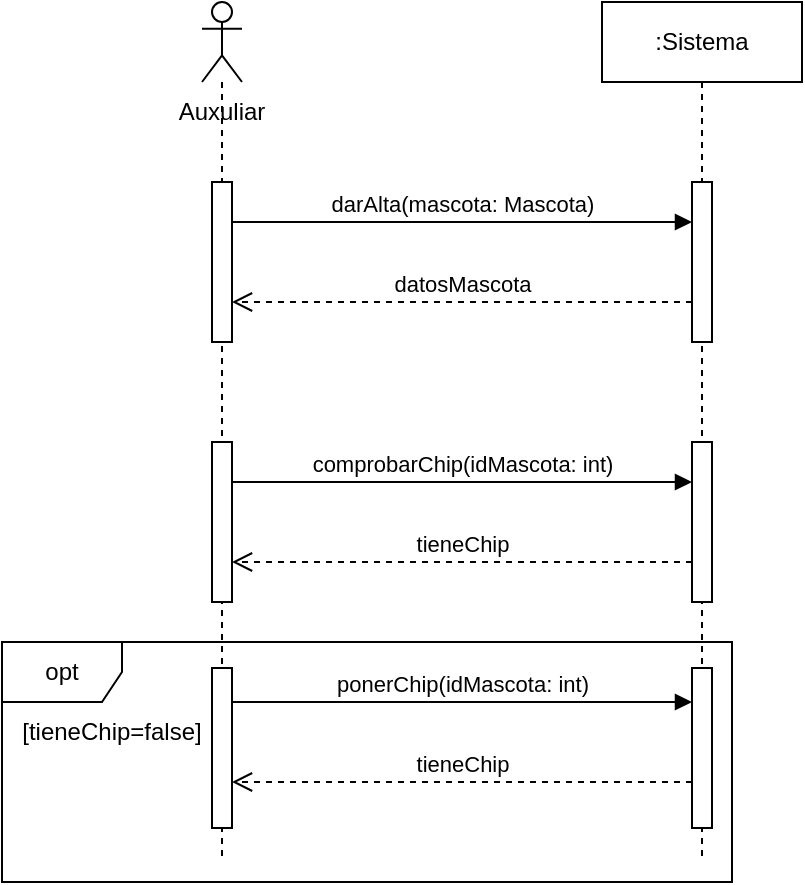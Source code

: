<mxfile version="21.7.5" type="device">
  <diagram name="Página-1" id="FxkEE-kT3ICWTMpoOhSe">
    <mxGraphModel dx="712" dy="827" grid="1" gridSize="10" guides="1" tooltips="1" connect="1" arrows="1" fold="1" page="1" pageScale="1" pageWidth="1169" pageHeight="827" math="0" shadow="0">
      <root>
        <mxCell id="0" />
        <mxCell id="1" parent="0" />
        <mxCell id="raOIpaAq_-ImBvhzz5KV-1" value="" style="shape=umlLifeline;perimeter=lifelinePerimeter;whiteSpace=wrap;html=1;container=1;dropTarget=0;collapsible=0;recursiveResize=0;outlineConnect=0;portConstraint=eastwest;newEdgeStyle={&quot;curved&quot;:0,&quot;rounded&quot;:0};participant=umlActor;" vertex="1" parent="1">
          <mxGeometry x="320" y="40" width="20" height="430" as="geometry" />
        </mxCell>
        <mxCell id="raOIpaAq_-ImBvhzz5KV-4" value="" style="html=1;points=[[0,0,0,0,5],[0,1,0,0,-5],[1,0,0,0,5],[1,1,0,0,-5]];perimeter=orthogonalPerimeter;outlineConnect=0;targetShapes=umlLifeline;portConstraint=eastwest;newEdgeStyle={&quot;curved&quot;:0,&quot;rounded&quot;:0};" vertex="1" parent="raOIpaAq_-ImBvhzz5KV-1">
          <mxGeometry x="5" y="90" width="10" height="80" as="geometry" />
        </mxCell>
        <mxCell id="raOIpaAq_-ImBvhzz5KV-8" value="" style="html=1;points=[[0,0,0,0,5],[0,1,0,0,-5],[1,0,0,0,5],[1,1,0,0,-5]];perimeter=orthogonalPerimeter;outlineConnect=0;targetShapes=umlLifeline;portConstraint=eastwest;newEdgeStyle={&quot;curved&quot;:0,&quot;rounded&quot;:0};" vertex="1" parent="raOIpaAq_-ImBvhzz5KV-1">
          <mxGeometry x="5" y="220" width="10" height="80" as="geometry" />
        </mxCell>
        <mxCell id="raOIpaAq_-ImBvhzz5KV-12" value="" style="html=1;points=[[0,0,0,0,5],[0,1,0,0,-5],[1,0,0,0,5],[1,1,0,0,-5]];perimeter=orthogonalPerimeter;outlineConnect=0;targetShapes=umlLifeline;portConstraint=eastwest;newEdgeStyle={&quot;curved&quot;:0,&quot;rounded&quot;:0};" vertex="1" parent="raOIpaAq_-ImBvhzz5KV-1">
          <mxGeometry x="5" y="333" width="10" height="80" as="geometry" />
        </mxCell>
        <mxCell id="raOIpaAq_-ImBvhzz5KV-2" value=":Sistema" style="shape=umlLifeline;perimeter=lifelinePerimeter;whiteSpace=wrap;html=1;container=1;dropTarget=0;collapsible=0;recursiveResize=0;outlineConnect=0;portConstraint=eastwest;newEdgeStyle={&quot;curved&quot;:0,&quot;rounded&quot;:0};" vertex="1" parent="1">
          <mxGeometry x="520" y="40" width="100" height="430" as="geometry" />
        </mxCell>
        <mxCell id="raOIpaAq_-ImBvhzz5KV-5" value="" style="html=1;points=[[0,0,0,0,5],[0,1,0,0,-5],[1,0,0,0,5],[1,1,0,0,-5]];perimeter=orthogonalPerimeter;outlineConnect=0;targetShapes=umlLifeline;portConstraint=eastwest;newEdgeStyle={&quot;curved&quot;:0,&quot;rounded&quot;:0};" vertex="1" parent="raOIpaAq_-ImBvhzz5KV-2">
          <mxGeometry x="45" y="90" width="10" height="80" as="geometry" />
        </mxCell>
        <mxCell id="raOIpaAq_-ImBvhzz5KV-9" value="" style="html=1;points=[[0,0,0,0,5],[0,1,0,0,-5],[1,0,0,0,5],[1,1,0,0,-5]];perimeter=orthogonalPerimeter;outlineConnect=0;targetShapes=umlLifeline;portConstraint=eastwest;newEdgeStyle={&quot;curved&quot;:0,&quot;rounded&quot;:0};" vertex="1" parent="raOIpaAq_-ImBvhzz5KV-2">
          <mxGeometry x="45" y="220" width="10" height="80" as="geometry" />
        </mxCell>
        <mxCell id="raOIpaAq_-ImBvhzz5KV-13" value="" style="html=1;points=[[0,0,0,0,5],[0,1,0,0,-5],[1,0,0,0,5],[1,1,0,0,-5]];perimeter=orthogonalPerimeter;outlineConnect=0;targetShapes=umlLifeline;portConstraint=eastwest;newEdgeStyle={&quot;curved&quot;:0,&quot;rounded&quot;:0};" vertex="1" parent="raOIpaAq_-ImBvhzz5KV-2">
          <mxGeometry x="45" y="333" width="10" height="80" as="geometry" />
        </mxCell>
        <mxCell id="raOIpaAq_-ImBvhzz5KV-3" value="Auxuliar" style="text;html=1;strokeColor=none;fillColor=none;align=center;verticalAlign=middle;whiteSpace=wrap;rounded=0;" vertex="1" parent="1">
          <mxGeometry x="300" y="80" width="60" height="30" as="geometry" />
        </mxCell>
        <mxCell id="raOIpaAq_-ImBvhzz5KV-6" value="darAlta(mascota: Mascota)" style="html=1;verticalAlign=bottom;endArrow=block;curved=0;rounded=0;" edge="1" parent="1">
          <mxGeometry width="80" relative="1" as="geometry">
            <mxPoint x="335" y="150" as="sourcePoint" />
            <mxPoint x="565" y="150" as="targetPoint" />
          </mxGeometry>
        </mxCell>
        <mxCell id="raOIpaAq_-ImBvhzz5KV-7" value="datosMascota" style="html=1;verticalAlign=bottom;endArrow=open;dashed=1;endSize=8;curved=0;rounded=0;" edge="1" parent="1">
          <mxGeometry relative="1" as="geometry">
            <mxPoint x="565" y="190" as="sourcePoint" />
            <mxPoint x="335" y="190" as="targetPoint" />
          </mxGeometry>
        </mxCell>
        <mxCell id="raOIpaAq_-ImBvhzz5KV-10" value="comprobarChip(idMascota: int)" style="html=1;verticalAlign=bottom;endArrow=block;curved=0;rounded=0;" edge="1" parent="1">
          <mxGeometry width="80" relative="1" as="geometry">
            <mxPoint x="335" y="280" as="sourcePoint" />
            <mxPoint x="565" y="280" as="targetPoint" />
          </mxGeometry>
        </mxCell>
        <mxCell id="raOIpaAq_-ImBvhzz5KV-11" value="tieneChip" style="html=1;verticalAlign=bottom;endArrow=open;dashed=1;endSize=8;curved=0;rounded=0;" edge="1" parent="1">
          <mxGeometry relative="1" as="geometry">
            <mxPoint x="565" y="320" as="sourcePoint" />
            <mxPoint x="335" y="320" as="targetPoint" />
          </mxGeometry>
        </mxCell>
        <mxCell id="raOIpaAq_-ImBvhzz5KV-14" value="ponerChip(idMascota: int)" style="html=1;verticalAlign=bottom;endArrow=block;curved=0;rounded=0;" edge="1" parent="1">
          <mxGeometry width="80" relative="1" as="geometry">
            <mxPoint x="335" y="390" as="sourcePoint" />
            <mxPoint x="565" y="390" as="targetPoint" />
          </mxGeometry>
        </mxCell>
        <mxCell id="raOIpaAq_-ImBvhzz5KV-15" value="tieneChip" style="html=1;verticalAlign=bottom;endArrow=open;dashed=1;endSize=8;curved=0;rounded=0;" edge="1" parent="1">
          <mxGeometry relative="1" as="geometry">
            <mxPoint x="565" y="430" as="sourcePoint" />
            <mxPoint x="335" y="430" as="targetPoint" />
          </mxGeometry>
        </mxCell>
        <mxCell id="raOIpaAq_-ImBvhzz5KV-16" value="opt" style="shape=umlFrame;whiteSpace=wrap;html=1;pointerEvents=0;" vertex="1" parent="1">
          <mxGeometry x="220" y="360" width="365" height="120" as="geometry" />
        </mxCell>
        <mxCell id="raOIpaAq_-ImBvhzz5KV-18" value="[tieneChip=false&lt;span style=&quot;&quot;&gt;]&lt;/span&gt;" style="text;html=1;strokeColor=none;fillColor=none;align=center;verticalAlign=middle;whiteSpace=wrap;rounded=0;" vertex="1" parent="1">
          <mxGeometry x="220" y="390" width="110" height="30" as="geometry" />
        </mxCell>
      </root>
    </mxGraphModel>
  </diagram>
</mxfile>
